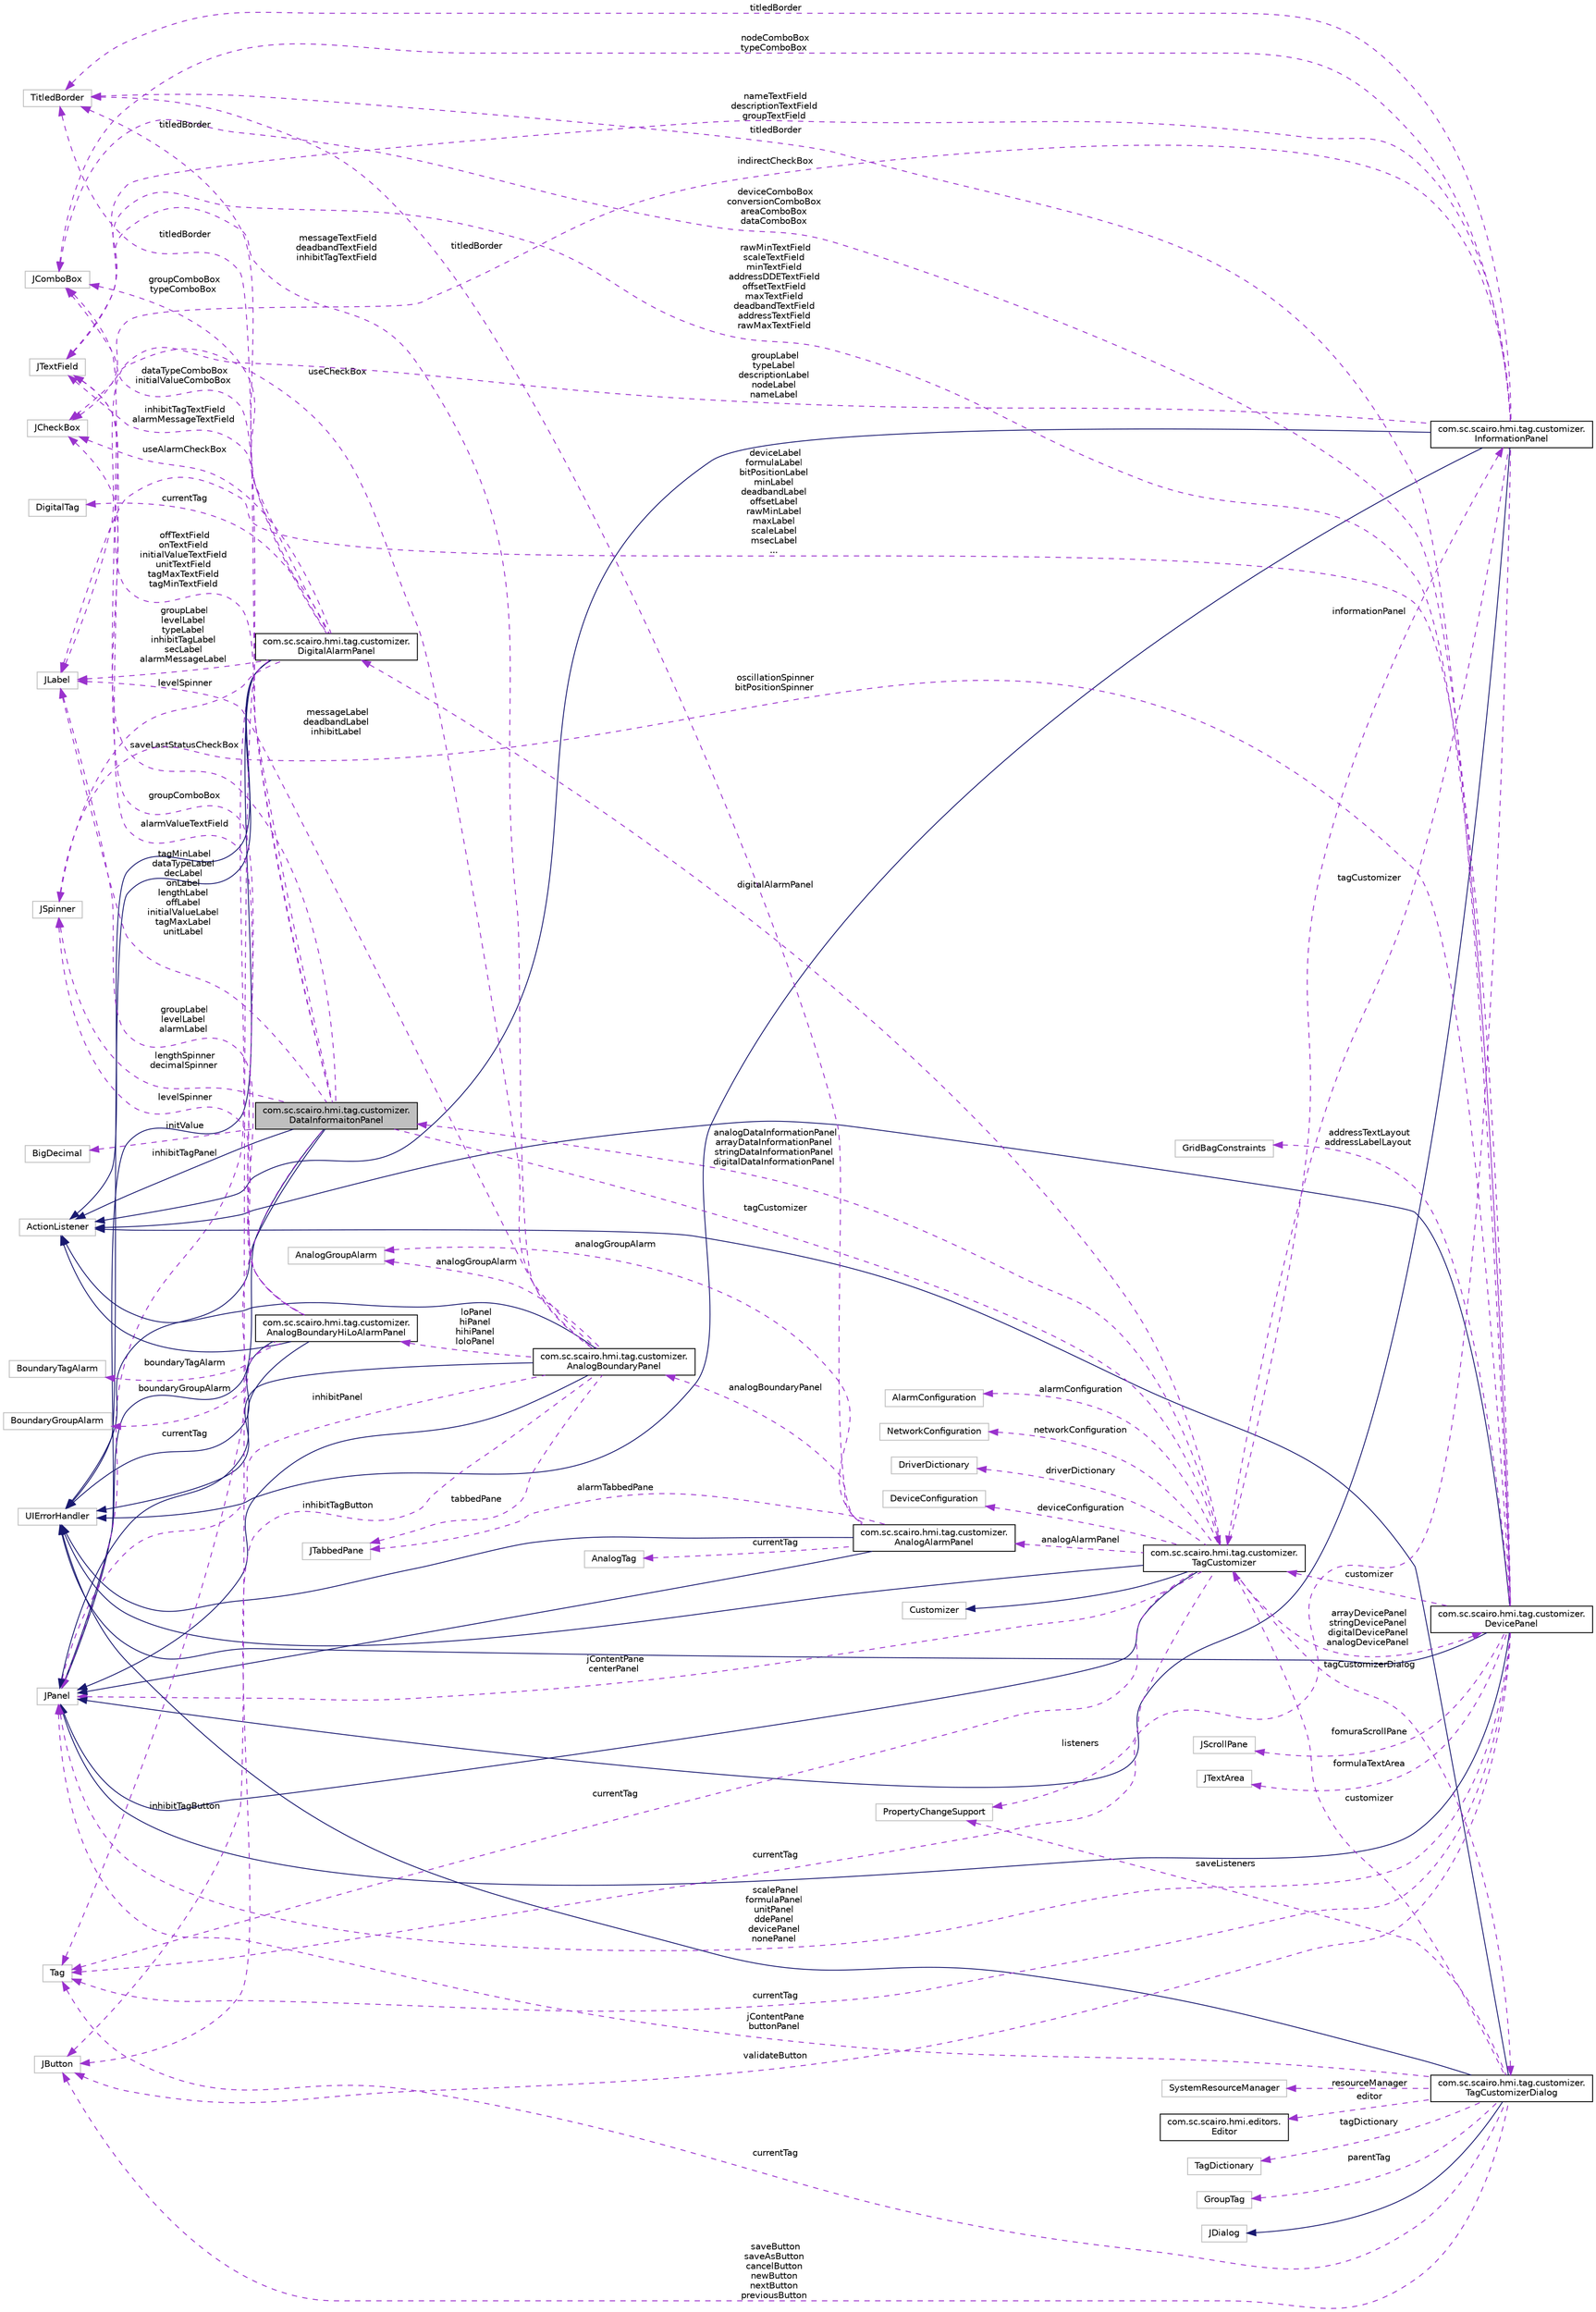 digraph "com.sc.scairo.hmi.tag.customizer.DataInformaitonPanel"
{
 // LATEX_PDF_SIZE
  edge [fontname="Helvetica",fontsize="10",labelfontname="Helvetica",labelfontsize="10"];
  node [fontname="Helvetica",fontsize="10",shape=record];
  rankdir="LR";
  Node1 [label="com.sc.scairo.hmi.tag.customizer.\lDataInformaitonPanel",height=0.2,width=0.4,color="black", fillcolor="grey75", style="filled", fontcolor="black",tooltip=" "];
  Node2 -> Node1 [dir="back",color="midnightblue",fontsize="10",style="solid",fontname="Helvetica"];
  Node2 [label="JPanel",height=0.2,width=0.4,color="grey75", fillcolor="white", style="filled",tooltip=" "];
  Node3 -> Node1 [dir="back",color="midnightblue",fontsize="10",style="solid",fontname="Helvetica"];
  Node3 [label="ActionListener",height=0.2,width=0.4,color="grey75", fillcolor="white", style="filled",tooltip=" "];
  Node4 -> Node1 [dir="back",color="midnightblue",fontsize="10",style="solid",fontname="Helvetica"];
  Node4 [label="UIErrorHandler",height=0.2,width=0.4,color="grey75", fillcolor="white", style="filled",tooltip=" "];
  Node5 -> Node1 [dir="back",color="darkorchid3",fontsize="10",style="dashed",label=" saveLastStatusCheckBox" ,fontname="Helvetica"];
  Node5 [label="JCheckBox",height=0.2,width=0.4,color="grey75", fillcolor="white", style="filled",tooltip=" "];
  Node6 -> Node1 [dir="back",color="darkorchid3",fontsize="10",style="dashed",label=" initValue" ,fontname="Helvetica"];
  Node6 [label="BigDecimal",height=0.2,width=0.4,color="grey75", fillcolor="white", style="filled",tooltip=" "];
  Node7 -> Node1 [dir="back",color="darkorchid3",fontsize="10",style="dashed",label=" offTextField\nonTextField\ninitialValueTextField\nunitTextField\ntagMaxTextField\ntagMinTextField" ,fontname="Helvetica"];
  Node7 [label="JTextField",height=0.2,width=0.4,color="grey75", fillcolor="white", style="filled",tooltip=" "];
  Node8 -> Node1 [dir="back",color="darkorchid3",fontsize="10",style="dashed",label=" lengthSpinner\ndecimalSpinner" ,fontname="Helvetica"];
  Node8 [label="JSpinner",height=0.2,width=0.4,color="grey75", fillcolor="white", style="filled",tooltip=" "];
  Node9 -> Node1 [dir="back",color="darkorchid3",fontsize="10",style="dashed",label=" tagCustomizer" ,fontname="Helvetica"];
  Node9 [label="com.sc.scairo.hmi.tag.customizer.\lTagCustomizer",height=0.2,width=0.4,color="black", fillcolor="white", style="filled",URL="$classcom_1_1sc_1_1scairo_1_1hmi_1_1tag_1_1customizer_1_1_tag_customizer.html",tooltip=" "];
  Node2 -> Node9 [dir="back",color="midnightblue",fontsize="10",style="solid",fontname="Helvetica"];
  Node10 -> Node9 [dir="back",color="midnightblue",fontsize="10",style="solid",fontname="Helvetica"];
  Node10 [label="Customizer",height=0.2,width=0.4,color="grey75", fillcolor="white", style="filled",tooltip=" "];
  Node4 -> Node9 [dir="back",color="midnightblue",fontsize="10",style="solid",fontname="Helvetica"];
  Node11 -> Node9 [dir="back",color="darkorchid3",fontsize="10",style="dashed",label=" informationPanel" ,fontname="Helvetica"];
  Node11 [label="com.sc.scairo.hmi.tag.customizer.\lInformationPanel",height=0.2,width=0.4,color="black", fillcolor="white", style="filled",URL="$classcom_1_1sc_1_1scairo_1_1hmi_1_1tag_1_1customizer_1_1_information_panel.html",tooltip=" "];
  Node2 -> Node11 [dir="back",color="midnightblue",fontsize="10",style="solid",fontname="Helvetica"];
  Node3 -> Node11 [dir="back",color="midnightblue",fontsize="10",style="solid",fontname="Helvetica"];
  Node4 -> Node11 [dir="back",color="midnightblue",fontsize="10",style="solid",fontname="Helvetica"];
  Node5 -> Node11 [dir="back",color="darkorchid3",fontsize="10",style="dashed",label=" indirectCheckBox" ,fontname="Helvetica"];
  Node7 -> Node11 [dir="back",color="darkorchid3",fontsize="10",style="dashed",label=" nameTextField\ndescriptionTextField\ngroupTextField" ,fontname="Helvetica"];
  Node9 -> Node11 [dir="back",color="darkorchid3",fontsize="10",style="dashed",label=" tagCustomizer" ,fontname="Helvetica"];
  Node12 -> Node11 [dir="back",color="darkorchid3",fontsize="10",style="dashed",label=" nodeComboBox\ntypeComboBox" ,fontname="Helvetica"];
  Node12 [label="JComboBox",height=0.2,width=0.4,color="grey75", fillcolor="white", style="filled",tooltip=" "];
  Node13 -> Node11 [dir="back",color="darkorchid3",fontsize="10",style="dashed",label=" titledBorder" ,fontname="Helvetica"];
  Node13 [label="TitledBorder",height=0.2,width=0.4,color="grey75", fillcolor="white", style="filled",tooltip=" "];
  Node14 -> Node11 [dir="back",color="darkorchid3",fontsize="10",style="dashed",label=" groupLabel\ntypeLabel\ndescriptionLabel\nnodeLabel\nnameLabel" ,fontname="Helvetica"];
  Node14 [label="JLabel",height=0.2,width=0.4,color="grey75", fillcolor="white", style="filled",tooltip=" "];
  Node15 -> Node11 [dir="back",color="darkorchid3",fontsize="10",style="dashed",label=" currentTag" ,fontname="Helvetica"];
  Node15 [label="Tag",height=0.2,width=0.4,color="grey75", fillcolor="white", style="filled",tooltip=" "];
  Node16 -> Node9 [dir="back",color="darkorchid3",fontsize="10",style="dashed",label=" alarmConfiguration" ,fontname="Helvetica"];
  Node16 [label="AlarmConfiguration",height=0.2,width=0.4,color="grey75", fillcolor="white", style="filled",tooltip=" "];
  Node1 -> Node9 [dir="back",color="darkorchid3",fontsize="10",style="dashed",label=" analogDataInformationPanel\narrayDataInformationPanel\nstringDataInformationPanel\ndigitalDataInformationPanel" ,fontname="Helvetica"];
  Node17 -> Node9 [dir="back",color="darkorchid3",fontsize="10",style="dashed",label=" digitalAlarmPanel" ,fontname="Helvetica"];
  Node17 [label="com.sc.scairo.hmi.tag.customizer.\lDigitalAlarmPanel",height=0.2,width=0.4,color="black", fillcolor="white", style="filled",URL="$classcom_1_1sc_1_1scairo_1_1hmi_1_1tag_1_1customizer_1_1_digital_alarm_panel.html",tooltip=" "];
  Node2 -> Node17 [dir="back",color="midnightblue",fontsize="10",style="solid",fontname="Helvetica"];
  Node3 -> Node17 [dir="back",color="midnightblue",fontsize="10",style="solid",fontname="Helvetica"];
  Node4 -> Node17 [dir="back",color="midnightblue",fontsize="10",style="solid",fontname="Helvetica"];
  Node18 -> Node17 [dir="back",color="darkorchid3",fontsize="10",style="dashed",label=" inhibitTagButton" ,fontname="Helvetica"];
  Node18 [label="JButton",height=0.2,width=0.4,color="grey75", fillcolor="white", style="filled",tooltip=" "];
  Node5 -> Node17 [dir="back",color="darkorchid3",fontsize="10",style="dashed",label=" useAlarmCheckBox" ,fontname="Helvetica"];
  Node7 -> Node17 [dir="back",color="darkorchid3",fontsize="10",style="dashed",label=" inhibitTagTextField\nalarmMessageTextField" ,fontname="Helvetica"];
  Node19 -> Node17 [dir="back",color="darkorchid3",fontsize="10",style="dashed",label=" currentTag" ,fontname="Helvetica"];
  Node19 [label="DigitalTag",height=0.2,width=0.4,color="grey75", fillcolor="white", style="filled",tooltip=" "];
  Node8 -> Node17 [dir="back",color="darkorchid3",fontsize="10",style="dashed",label=" levelSpinner" ,fontname="Helvetica"];
  Node13 -> Node17 [dir="back",color="darkorchid3",fontsize="10",style="dashed",label=" titledBorder" ,fontname="Helvetica"];
  Node12 -> Node17 [dir="back",color="darkorchid3",fontsize="10",style="dashed",label=" groupComboBox\ntypeComboBox" ,fontname="Helvetica"];
  Node14 -> Node17 [dir="back",color="darkorchid3",fontsize="10",style="dashed",label=" groupLabel\nlevelLabel\ntypeLabel\ninhibitTagLabel\nsecLabel\nalarmMessageLabel" ,fontname="Helvetica"];
  Node2 -> Node17 [dir="back",color="darkorchid3",fontsize="10",style="dashed",label=" inhibitTagPanel" ,fontname="Helvetica"];
  Node20 -> Node9 [dir="back",color="darkorchid3",fontsize="10",style="dashed",label=" networkConfiguration" ,fontname="Helvetica"];
  Node20 [label="NetworkConfiguration",height=0.2,width=0.4,color="grey75", fillcolor="white", style="filled",tooltip=" "];
  Node21 -> Node9 [dir="back",color="darkorchid3",fontsize="10",style="dashed",label=" analogAlarmPanel" ,fontname="Helvetica"];
  Node21 [label="com.sc.scairo.hmi.tag.customizer.\lAnalogAlarmPanel",height=0.2,width=0.4,color="black", fillcolor="white", style="filled",URL="$classcom_1_1sc_1_1scairo_1_1hmi_1_1tag_1_1customizer_1_1_analog_alarm_panel.html",tooltip=" "];
  Node2 -> Node21 [dir="back",color="midnightblue",fontsize="10",style="solid",fontname="Helvetica"];
  Node4 -> Node21 [dir="back",color="midnightblue",fontsize="10",style="solid",fontname="Helvetica"];
  Node22 -> Node21 [dir="back",color="darkorchid3",fontsize="10",style="dashed",label=" analogBoundaryPanel" ,fontname="Helvetica"];
  Node22 [label="com.sc.scairo.hmi.tag.customizer.\lAnalogBoundaryPanel",height=0.2,width=0.4,color="black", fillcolor="white", style="filled",URL="$classcom_1_1sc_1_1scairo_1_1hmi_1_1tag_1_1customizer_1_1_analog_boundary_panel.html",tooltip=" "];
  Node2 -> Node22 [dir="back",color="midnightblue",fontsize="10",style="solid",fontname="Helvetica"];
  Node4 -> Node22 [dir="back",color="midnightblue",fontsize="10",style="solid",fontname="Helvetica"];
  Node3 -> Node22 [dir="back",color="midnightblue",fontsize="10",style="solid",fontname="Helvetica"];
  Node5 -> Node22 [dir="back",color="darkorchid3",fontsize="10",style="dashed",label=" useCheckBox" ,fontname="Helvetica"];
  Node18 -> Node22 [dir="back",color="darkorchid3",fontsize="10",style="dashed",label=" inhibitTagButton" ,fontname="Helvetica"];
  Node7 -> Node22 [dir="back",color="darkorchid3",fontsize="10",style="dashed",label=" messageTextField\ndeadbandTextField\ninhibitTagTextField" ,fontname="Helvetica"];
  Node23 -> Node22 [dir="back",color="darkorchid3",fontsize="10",style="dashed",label=" tabbedPane" ,fontname="Helvetica"];
  Node23 [label="JTabbedPane",height=0.2,width=0.4,color="grey75", fillcolor="white", style="filled",tooltip=" "];
  Node24 -> Node22 [dir="back",color="darkorchid3",fontsize="10",style="dashed",label=" analogGroupAlarm" ,fontname="Helvetica"];
  Node24 [label="AnalogGroupAlarm",height=0.2,width=0.4,color="grey75", fillcolor="white", style="filled",tooltip=" "];
  Node14 -> Node22 [dir="back",color="darkorchid3",fontsize="10",style="dashed",label=" messageLabel\ndeadbandLabel\ninhibitLabel" ,fontname="Helvetica"];
  Node2 -> Node22 [dir="back",color="darkorchid3",fontsize="10",style="dashed",label=" inhibitPanel" ,fontname="Helvetica"];
  Node25 -> Node22 [dir="back",color="darkorchid3",fontsize="10",style="dashed",label=" loPanel\nhiPanel\nhihiPanel\nloloPanel" ,fontname="Helvetica"];
  Node25 [label="com.sc.scairo.hmi.tag.customizer.\lAnalogBoundaryHiLoAlarmPanel",height=0.2,width=0.4,color="black", fillcolor="white", style="filled",URL="$classcom_1_1sc_1_1scairo_1_1hmi_1_1tag_1_1customizer_1_1_analog_boundary_hi_lo_alarm_panel.html",tooltip=" "];
  Node2 -> Node25 [dir="back",color="midnightblue",fontsize="10",style="solid",fontname="Helvetica"];
  Node3 -> Node25 [dir="back",color="midnightblue",fontsize="10",style="solid",fontname="Helvetica"];
  Node4 -> Node25 [dir="back",color="midnightblue",fontsize="10",style="solid",fontname="Helvetica"];
  Node26 -> Node25 [dir="back",color="darkorchid3",fontsize="10",style="dashed",label=" boundaryTagAlarm" ,fontname="Helvetica"];
  Node26 [label="BoundaryTagAlarm",height=0.2,width=0.4,color="grey75", fillcolor="white", style="filled",tooltip=" "];
  Node27 -> Node25 [dir="back",color="darkorchid3",fontsize="10",style="dashed",label=" boundaryGroupAlarm" ,fontname="Helvetica"];
  Node27 [label="BoundaryGroupAlarm",height=0.2,width=0.4,color="grey75", fillcolor="white", style="filled",tooltip=" "];
  Node7 -> Node25 [dir="back",color="darkorchid3",fontsize="10",style="dashed",label=" alarmValueTextField" ,fontname="Helvetica"];
  Node8 -> Node25 [dir="back",color="darkorchid3",fontsize="10",style="dashed",label=" levelSpinner" ,fontname="Helvetica"];
  Node12 -> Node25 [dir="back",color="darkorchid3",fontsize="10",style="dashed",label=" groupComboBox" ,fontname="Helvetica"];
  Node14 -> Node25 [dir="back",color="darkorchid3",fontsize="10",style="dashed",label=" groupLabel\nlevelLabel\nalarmLabel" ,fontname="Helvetica"];
  Node23 -> Node21 [dir="back",color="darkorchid3",fontsize="10",style="dashed",label=" alarmTabbedPane" ,fontname="Helvetica"];
  Node13 -> Node21 [dir="back",color="darkorchid3",fontsize="10",style="dashed",label=" titledBorder" ,fontname="Helvetica"];
  Node24 -> Node21 [dir="back",color="darkorchid3",fontsize="10",style="dashed",label=" analogGroupAlarm" ,fontname="Helvetica"];
  Node28 -> Node21 [dir="back",color="darkorchid3",fontsize="10",style="dashed",label=" currentTag" ,fontname="Helvetica"];
  Node28 [label="AnalogTag",height=0.2,width=0.4,color="grey75", fillcolor="white", style="filled",tooltip=" "];
  Node29 -> Node9 [dir="back",color="darkorchid3",fontsize="10",style="dashed",label=" driverDictionary" ,fontname="Helvetica"];
  Node29 [label="DriverDictionary",height=0.2,width=0.4,color="grey75", fillcolor="white", style="filled",tooltip=" "];
  Node30 -> Node9 [dir="back",color="darkorchid3",fontsize="10",style="dashed",label=" tagCustomizerDialog" ,fontname="Helvetica"];
  Node30 [label="com.sc.scairo.hmi.tag.customizer.\lTagCustomizerDialog",height=0.2,width=0.4,color="black", fillcolor="white", style="filled",URL="$classcom_1_1sc_1_1scairo_1_1hmi_1_1tag_1_1customizer_1_1_tag_customizer_dialog.html",tooltip=" "];
  Node31 -> Node30 [dir="back",color="midnightblue",fontsize="10",style="solid",fontname="Helvetica"];
  Node31 [label="JDialog",height=0.2,width=0.4,color="grey75", fillcolor="white", style="filled",tooltip=" "];
  Node3 -> Node30 [dir="back",color="midnightblue",fontsize="10",style="solid",fontname="Helvetica"];
  Node4 -> Node30 [dir="back",color="midnightblue",fontsize="10",style="solid",fontname="Helvetica"];
  Node32 -> Node30 [dir="back",color="darkorchid3",fontsize="10",style="dashed",label=" tagDictionary" ,fontname="Helvetica"];
  Node32 [label="TagDictionary",height=0.2,width=0.4,color="grey75", fillcolor="white", style="filled",tooltip=" "];
  Node18 -> Node30 [dir="back",color="darkorchid3",fontsize="10",style="dashed",label=" saveButton\nsaveAsButton\ncancelButton\nnewButton\nnextButton\npreviousButton" ,fontname="Helvetica"];
  Node33 -> Node30 [dir="back",color="darkorchid3",fontsize="10",style="dashed",label=" parentTag" ,fontname="Helvetica"];
  Node33 [label="GroupTag",height=0.2,width=0.4,color="grey75", fillcolor="white", style="filled",tooltip=" "];
  Node9 -> Node30 [dir="back",color="darkorchid3",fontsize="10",style="dashed",label=" customizer" ,fontname="Helvetica"];
  Node34 -> Node30 [dir="back",color="darkorchid3",fontsize="10",style="dashed",label=" resourceManager" ,fontname="Helvetica"];
  Node34 [label="SystemResourceManager",height=0.2,width=0.4,color="grey75", fillcolor="white", style="filled",tooltip=" "];
  Node2 -> Node30 [dir="back",color="darkorchid3",fontsize="10",style="dashed",label=" jContentPane\nbuttonPanel" ,fontname="Helvetica"];
  Node35 -> Node30 [dir="back",color="darkorchid3",fontsize="10",style="dashed",label=" editor" ,fontname="Helvetica"];
  Node35 [label="com.sc.scairo.hmi.editors.\lEditor",height=0.2,width=0.4,color="black", fillcolor="white", style="filled",URL="$interfacecom_1_1sc_1_1scairo_1_1hmi_1_1editors_1_1_editor.html",tooltip=" "];
  Node36 -> Node30 [dir="back",color="darkorchid3",fontsize="10",style="dashed",label=" saveListeners" ,fontname="Helvetica"];
  Node36 [label="PropertyChangeSupport",height=0.2,width=0.4,color="grey75", fillcolor="white", style="filled",tooltip=" "];
  Node15 -> Node30 [dir="back",color="darkorchid3",fontsize="10",style="dashed",label=" currentTag" ,fontname="Helvetica"];
  Node37 -> Node9 [dir="back",color="darkorchid3",fontsize="10",style="dashed",label=" deviceConfiguration" ,fontname="Helvetica"];
  Node37 [label="DeviceConfiguration",height=0.2,width=0.4,color="grey75", fillcolor="white", style="filled",tooltip=" "];
  Node2 -> Node9 [dir="back",color="darkorchid3",fontsize="10",style="dashed",label=" jContentPane\ncenterPanel" ,fontname="Helvetica"];
  Node36 -> Node9 [dir="back",color="darkorchid3",fontsize="10",style="dashed",label=" listeners" ,fontname="Helvetica"];
  Node15 -> Node9 [dir="back",color="darkorchid3",fontsize="10",style="dashed",label=" currentTag" ,fontname="Helvetica"];
  Node38 -> Node9 [dir="back",color="darkorchid3",fontsize="10",style="dashed",label=" arrayDevicePanel\nstringDevicePanel\ndigitalDevicePanel\nanalogDevicePanel" ,fontname="Helvetica"];
  Node38 [label="com.sc.scairo.hmi.tag.customizer.\lDevicePanel",height=0.2,width=0.4,color="black", fillcolor="white", style="filled",URL="$classcom_1_1sc_1_1scairo_1_1hmi_1_1tag_1_1customizer_1_1_device_panel.html",tooltip=" "];
  Node2 -> Node38 [dir="back",color="midnightblue",fontsize="10",style="solid",fontname="Helvetica"];
  Node3 -> Node38 [dir="back",color="midnightblue",fontsize="10",style="solid",fontname="Helvetica"];
  Node4 -> Node38 [dir="back",color="midnightblue",fontsize="10",style="solid",fontname="Helvetica"];
  Node39 -> Node38 [dir="back",color="darkorchid3",fontsize="10",style="dashed",label=" addressTextLayout\naddressLabelLayout" ,fontname="Helvetica"];
  Node39 [label="GridBagConstraints",height=0.2,width=0.4,color="grey75", fillcolor="white", style="filled",tooltip=" "];
  Node18 -> Node38 [dir="back",color="darkorchid3",fontsize="10",style="dashed",label=" validateButton" ,fontname="Helvetica"];
  Node40 -> Node38 [dir="back",color="darkorchid3",fontsize="10",style="dashed",label=" formulaTextArea" ,fontname="Helvetica"];
  Node40 [label="JTextArea",height=0.2,width=0.4,color="grey75", fillcolor="white", style="filled",tooltip=" "];
  Node7 -> Node38 [dir="back",color="darkorchid3",fontsize="10",style="dashed",label=" rawMinTextField\nscaleTextField\nminTextField\naddressDDETextField\noffsetTextField\nmaxTextField\ndeadbandTextField\naddressTextField\nrawMaxTextField" ,fontname="Helvetica"];
  Node8 -> Node38 [dir="back",color="darkorchid3",fontsize="10",style="dashed",label=" oscillationSpinner\nbitPositionSpinner" ,fontname="Helvetica"];
  Node9 -> Node38 [dir="back",color="darkorchid3",fontsize="10",style="dashed",label=" customizer" ,fontname="Helvetica"];
  Node13 -> Node38 [dir="back",color="darkorchid3",fontsize="10",style="dashed",label=" titledBorder" ,fontname="Helvetica"];
  Node12 -> Node38 [dir="back",color="darkorchid3",fontsize="10",style="dashed",label=" deviceComboBox\nconversionComboBox\nareaComboBox\ndataComboBox" ,fontname="Helvetica"];
  Node14 -> Node38 [dir="back",color="darkorchid3",fontsize="10",style="dashed",label=" deviceLabel\nformulaLabel\nbitPositionLabel\nminLabel\ndeadbandLabel\noffsetLabel\nrawMinLabel\nmaxLabel\nscaleLabel\nmsecLabel\n..." ,fontname="Helvetica"];
  Node2 -> Node38 [dir="back",color="darkorchid3",fontsize="10",style="dashed",label=" scalePanel\nformulaPanel\nunitPanel\nddePanel\ndevicePanel\nnonePanel" ,fontname="Helvetica"];
  Node41 -> Node38 [dir="back",color="darkorchid3",fontsize="10",style="dashed",label=" fomuraScrollPane" ,fontname="Helvetica"];
  Node41 [label="JScrollPane",height=0.2,width=0.4,color="grey75", fillcolor="white", style="filled",tooltip=" "];
  Node15 -> Node38 [dir="back",color="darkorchid3",fontsize="10",style="dashed",label=" currentTag" ,fontname="Helvetica"];
  Node13 -> Node1 [dir="back",color="darkorchid3",fontsize="10",style="dashed",label=" titledBorder" ,fontname="Helvetica"];
  Node12 -> Node1 [dir="back",color="darkorchid3",fontsize="10",style="dashed",label=" dataTypeComboBox\ninitialValueComboBox" ,fontname="Helvetica"];
  Node14 -> Node1 [dir="back",color="darkorchid3",fontsize="10",style="dashed",label=" tagMinLabel\ndataTypeLabel\ndecLabel\nonLabel\nlengthLabel\noffLabel\ninitialValueLabel\ntagMaxLabel\nunitLabel" ,fontname="Helvetica"];
  Node15 -> Node1 [dir="back",color="darkorchid3",fontsize="10",style="dashed",label=" currentTag" ,fontname="Helvetica"];
}
